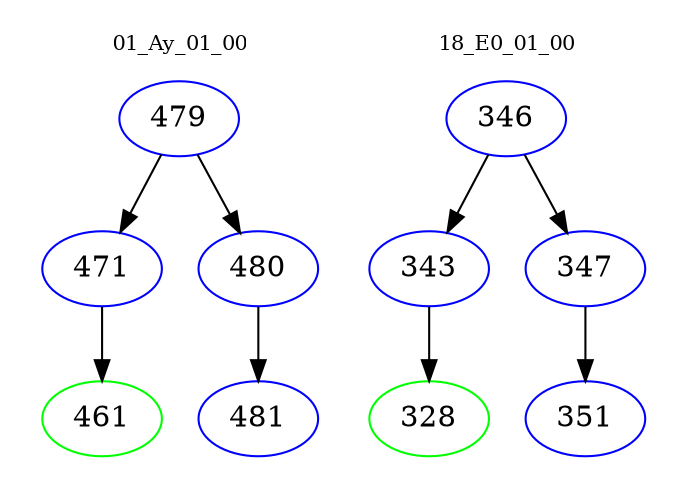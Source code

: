 digraph{
subgraph cluster_0 {
color = white
label = "01_Ay_01_00";
fontsize=10;
T0_479 [label="479", color="blue"]
T0_479 -> T0_471 [color="black"]
T0_471 [label="471", color="blue"]
T0_471 -> T0_461 [color="black"]
T0_461 [label="461", color="green"]
T0_479 -> T0_480 [color="black"]
T0_480 [label="480", color="blue"]
T0_480 -> T0_481 [color="black"]
T0_481 [label="481", color="blue"]
}
subgraph cluster_1 {
color = white
label = "18_E0_01_00";
fontsize=10;
T1_346 [label="346", color="blue"]
T1_346 -> T1_343 [color="black"]
T1_343 [label="343", color="blue"]
T1_343 -> T1_328 [color="black"]
T1_328 [label="328", color="green"]
T1_346 -> T1_347 [color="black"]
T1_347 [label="347", color="blue"]
T1_347 -> T1_351 [color="black"]
T1_351 [label="351", color="blue"]
}
}
